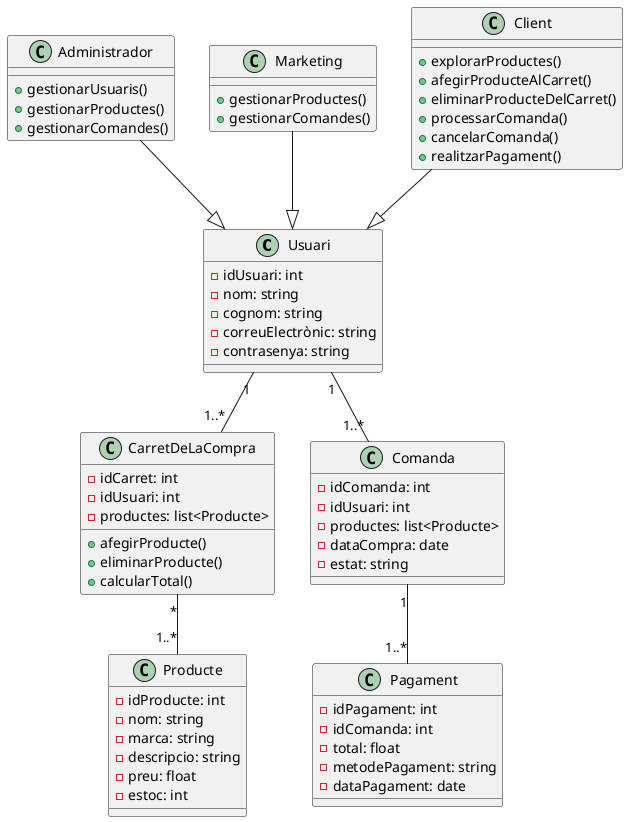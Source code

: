 @startuml

class Usuari {
  - idUsuari: int
  - nom: string
  - cognom: string
  - correuElectrònic: string
  - contrasenya: string
}

class Administrador {
  + gestionarUsuaris()
  + gestionarProductes()
  + gestionarComandes()
}

class Marketing {
  + gestionarProductes()
  + gestionarComandes()
}

class Client {
  + explorarProductes()
  + afegirProducteAlCarret()
  + eliminarProducteDelCarret()
  + processarComanda()
  + cancelarComanda()
  + realitzarPagament()
}

class Producte {
  - idProducte: int
  - nom: string
  - marca: string
  - descripcio: string
  - preu: float
  - estoc: int
}

class CarretDeLaCompra {
  - idCarret: int
  - idUsuari: int
  - productes: list<Producte>
  + afegirProducte()
  + eliminarProducte()
  + calcularTotal()
}

class Comanda {
  - idComanda: int
  - idUsuari: int
  - productes: list<Producte>
  - dataCompra: date
  - estat: string
}

class Pagament {
  - idPagament: int
  - idComanda: int
  - total: float
  - metodePagament: string
  - dataPagament: date
}

Usuari "1" -- "1..*" Comanda
Comanda "1" -- "1..*" Pagament
Usuari "1" -- "1..*" CarretDeLaCompra
CarretDeLaCompra "*" -- "1..*" Producte

Administrador --|> Usuari
Marketing --|> Usuari
Client --|> Usuari

@enduml
